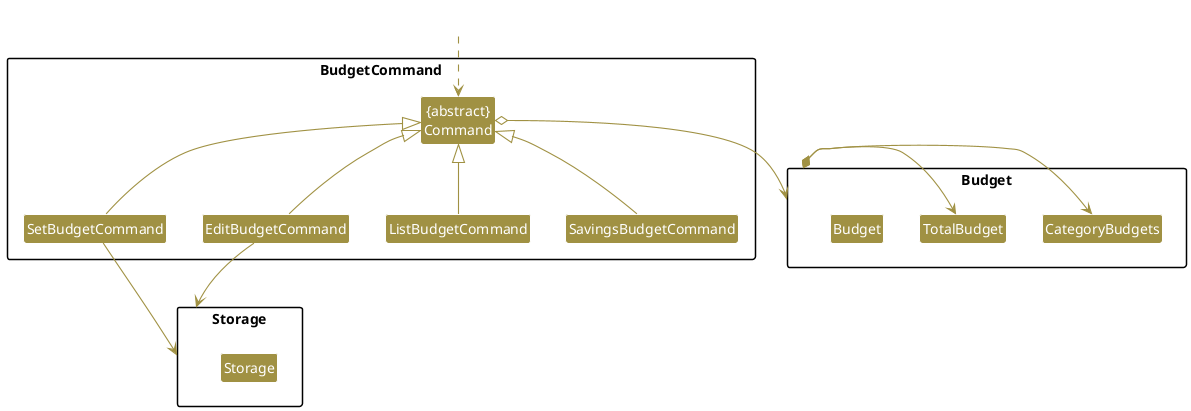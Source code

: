 @startuml

skinparam arrowThickness 1.1
skinparam arrowColor #A09143
skinparam classBackgroundColor #A09143
skinparam Class {
    FontColor #FFFFFF
    BorderThickness 1
    BorderColor #FFFFFF
}

hide footbox
hide members
hide circle

skinparam MinClassWidth 50
skinparam ParticipantPadding 10
skinparam Shadowing false
skinparam DefaultTextAlignment center
skinparam packageStyle Rectangle

Package BudgetCommand {
    Class "{abstract}\nCommand" as Command
    Class SetBudgetCommand
    Class EditBudgetCommand
    Class ListBudgetCommand
    Class SavingsBudgetCommand

}
Package Budget {
Class Budget
Class CategoryBudgets
Class TotalBudget
}

Package Storage {
    Class Storage
}

SetBudgetCommand -up-|> Command
EditBudgetCommand -up-|> Command
ListBudgetCommand -up-|> Command
SavingsBudgetCommand -up-|> Command

Class HiddenOutside #FFFFFF
HiddenOutside ..> Command

Budget *-> CategoryBudgets
Budget *-> TotalBudget

SetBudgetCommand --> Storage
EditBudgetCommand --> Storage

Command o-down-> Budget

@enduml